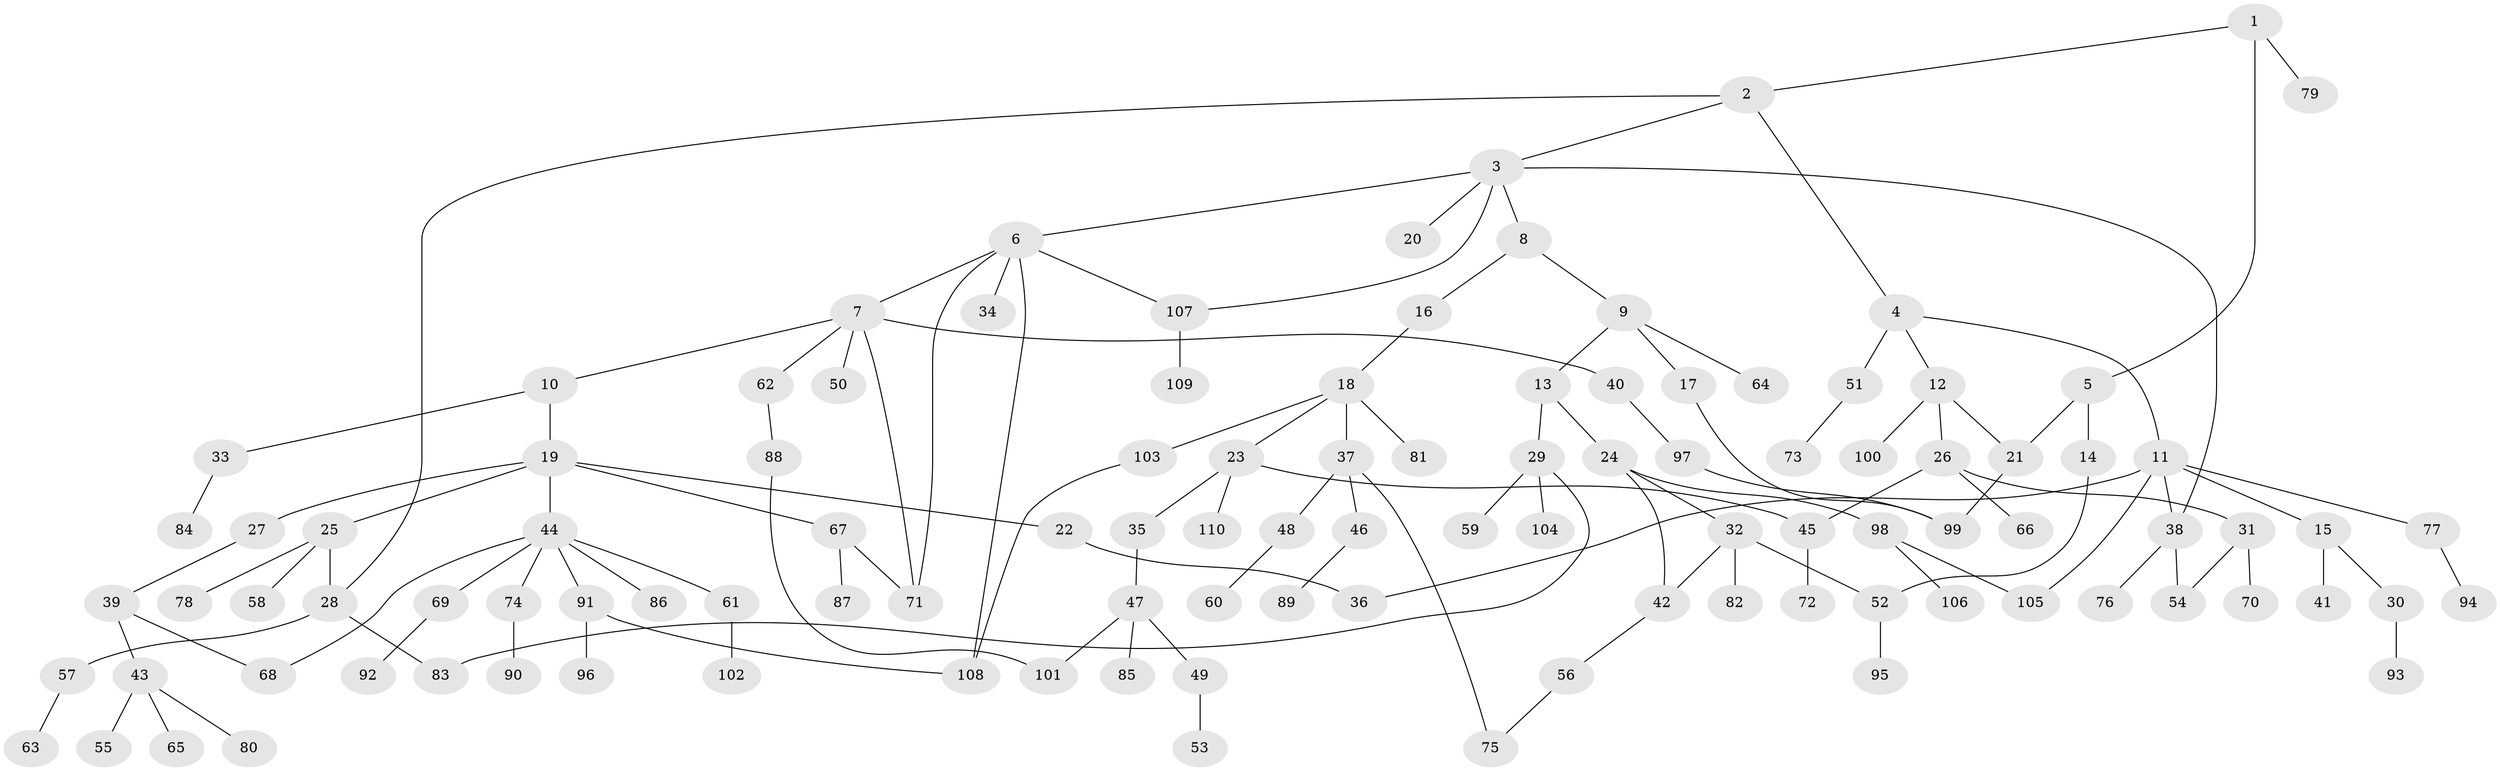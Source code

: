 // coarse degree distribution, {4: 0.07042253521126761, 6: 0.056338028169014086, 5: 0.04225352112676056, 3: 0.2112676056338028, 7: 0.04225352112676056, 1: 0.38028169014084506, 2: 0.19718309859154928}
// Generated by graph-tools (version 1.1) at 2025/51/02/27/25 19:51:36]
// undirected, 110 vertices, 129 edges
graph export_dot {
graph [start="1"]
  node [color=gray90,style=filled];
  1;
  2;
  3;
  4;
  5;
  6;
  7;
  8;
  9;
  10;
  11;
  12;
  13;
  14;
  15;
  16;
  17;
  18;
  19;
  20;
  21;
  22;
  23;
  24;
  25;
  26;
  27;
  28;
  29;
  30;
  31;
  32;
  33;
  34;
  35;
  36;
  37;
  38;
  39;
  40;
  41;
  42;
  43;
  44;
  45;
  46;
  47;
  48;
  49;
  50;
  51;
  52;
  53;
  54;
  55;
  56;
  57;
  58;
  59;
  60;
  61;
  62;
  63;
  64;
  65;
  66;
  67;
  68;
  69;
  70;
  71;
  72;
  73;
  74;
  75;
  76;
  77;
  78;
  79;
  80;
  81;
  82;
  83;
  84;
  85;
  86;
  87;
  88;
  89;
  90;
  91;
  92;
  93;
  94;
  95;
  96;
  97;
  98;
  99;
  100;
  101;
  102;
  103;
  104;
  105;
  106;
  107;
  108;
  109;
  110;
  1 -- 2;
  1 -- 5;
  1 -- 79;
  2 -- 3;
  2 -- 4;
  2 -- 28;
  3 -- 6;
  3 -- 8;
  3 -- 20;
  3 -- 38;
  3 -- 107;
  4 -- 11;
  4 -- 12;
  4 -- 51;
  5 -- 14;
  5 -- 21;
  6 -- 7;
  6 -- 34;
  6 -- 108;
  6 -- 107;
  6 -- 71;
  7 -- 10;
  7 -- 40;
  7 -- 50;
  7 -- 62;
  7 -- 71;
  8 -- 9;
  8 -- 16;
  9 -- 13;
  9 -- 17;
  9 -- 64;
  10 -- 19;
  10 -- 33;
  11 -- 15;
  11 -- 36;
  11 -- 77;
  11 -- 105;
  11 -- 38;
  12 -- 21;
  12 -- 26;
  12 -- 100;
  13 -- 24;
  13 -- 29;
  14 -- 52;
  15 -- 30;
  15 -- 41;
  16 -- 18;
  17 -- 99;
  18 -- 23;
  18 -- 37;
  18 -- 81;
  18 -- 103;
  19 -- 22;
  19 -- 25;
  19 -- 27;
  19 -- 44;
  19 -- 67;
  21 -- 99;
  22 -- 36;
  23 -- 35;
  23 -- 110;
  23 -- 45;
  24 -- 32;
  24 -- 98;
  24 -- 42;
  25 -- 28;
  25 -- 58;
  25 -- 78;
  26 -- 31;
  26 -- 45;
  26 -- 66;
  27 -- 39;
  28 -- 57;
  28 -- 83;
  29 -- 59;
  29 -- 104;
  29 -- 83;
  30 -- 93;
  31 -- 70;
  31 -- 54;
  32 -- 42;
  32 -- 82;
  32 -- 52;
  33 -- 84;
  35 -- 47;
  37 -- 46;
  37 -- 48;
  37 -- 75;
  38 -- 54;
  38 -- 76;
  39 -- 43;
  39 -- 68;
  40 -- 97;
  42 -- 56;
  43 -- 55;
  43 -- 65;
  43 -- 80;
  44 -- 61;
  44 -- 69;
  44 -- 74;
  44 -- 86;
  44 -- 91;
  44 -- 68;
  45 -- 72;
  46 -- 89;
  47 -- 49;
  47 -- 85;
  47 -- 101;
  48 -- 60;
  49 -- 53;
  51 -- 73;
  52 -- 95;
  56 -- 75;
  57 -- 63;
  61 -- 102;
  62 -- 88;
  67 -- 71;
  67 -- 87;
  69 -- 92;
  74 -- 90;
  77 -- 94;
  88 -- 101;
  91 -- 96;
  91 -- 108;
  97 -- 99;
  98 -- 106;
  98 -- 105;
  103 -- 108;
  107 -- 109;
}
